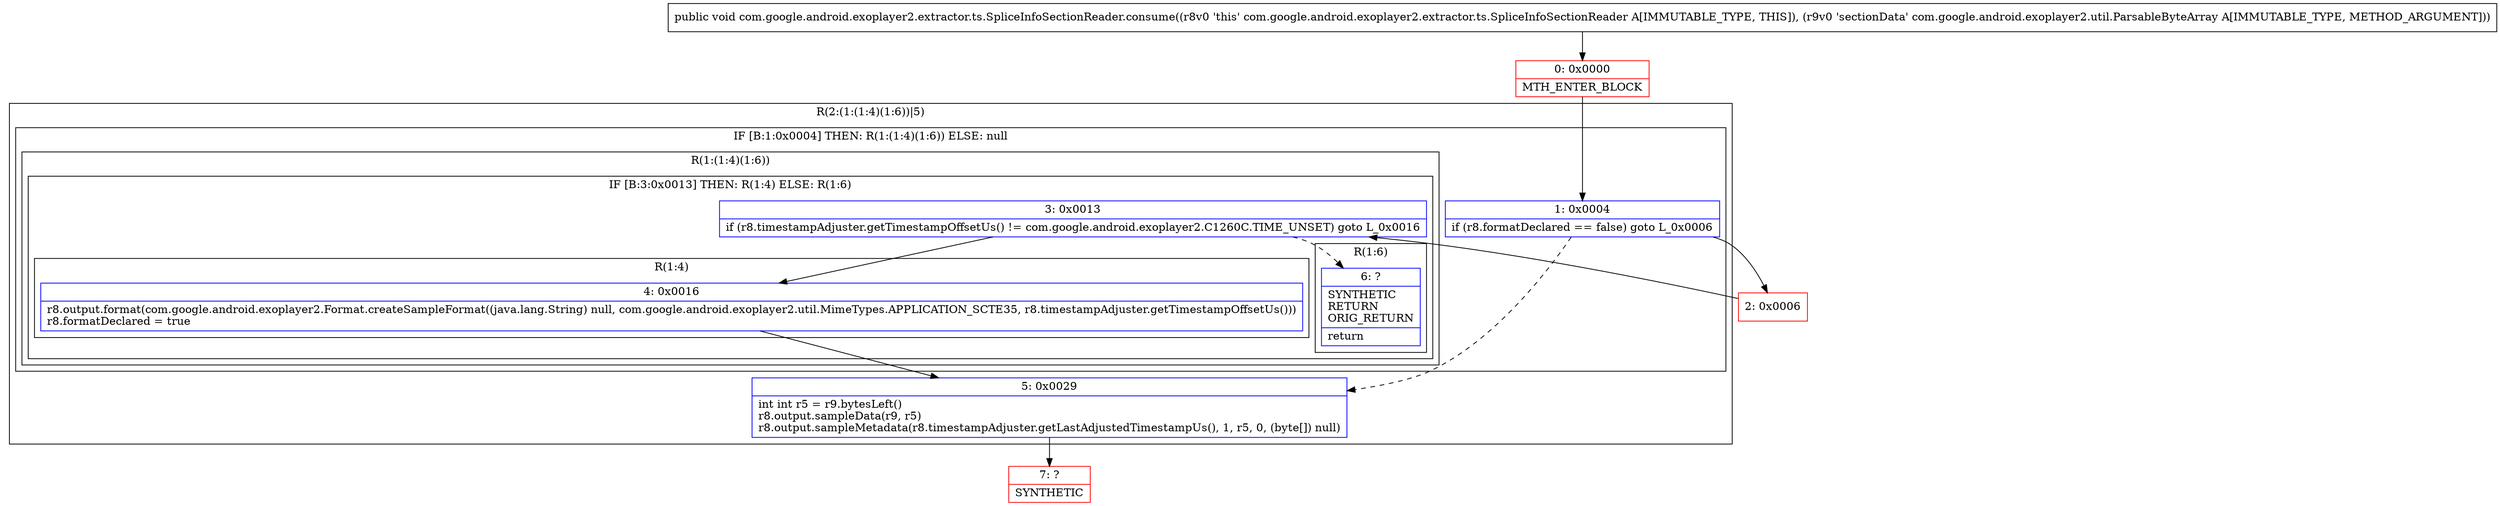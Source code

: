 digraph "CFG forcom.google.android.exoplayer2.extractor.ts.SpliceInfoSectionReader.consume(Lcom\/google\/android\/exoplayer2\/util\/ParsableByteArray;)V" {
subgraph cluster_Region_1171927595 {
label = "R(2:(1:(1:4)(1:6))|5)";
node [shape=record,color=blue];
subgraph cluster_IfRegion_231402735 {
label = "IF [B:1:0x0004] THEN: R(1:(1:4)(1:6)) ELSE: null";
node [shape=record,color=blue];
Node_1 [shape=record,label="{1\:\ 0x0004|if (r8.formatDeclared == false) goto L_0x0006\l}"];
subgraph cluster_Region_226406977 {
label = "R(1:(1:4)(1:6))";
node [shape=record,color=blue];
subgraph cluster_IfRegion_671528921 {
label = "IF [B:3:0x0013] THEN: R(1:4) ELSE: R(1:6)";
node [shape=record,color=blue];
Node_3 [shape=record,label="{3\:\ 0x0013|if (r8.timestampAdjuster.getTimestampOffsetUs() != com.google.android.exoplayer2.C1260C.TIME_UNSET) goto L_0x0016\l}"];
subgraph cluster_Region_1626766338 {
label = "R(1:4)";
node [shape=record,color=blue];
Node_4 [shape=record,label="{4\:\ 0x0016|r8.output.format(com.google.android.exoplayer2.Format.createSampleFormat((java.lang.String) null, com.google.android.exoplayer2.util.MimeTypes.APPLICATION_SCTE35, r8.timestampAdjuster.getTimestampOffsetUs()))\lr8.formatDeclared = true\l}"];
}
subgraph cluster_Region_973166951 {
label = "R(1:6)";
node [shape=record,color=blue];
Node_6 [shape=record,label="{6\:\ ?|SYNTHETIC\lRETURN\lORIG_RETURN\l|return\l}"];
}
}
}
}
Node_5 [shape=record,label="{5\:\ 0x0029|int int r5 = r9.bytesLeft()\lr8.output.sampleData(r9, r5)\lr8.output.sampleMetadata(r8.timestampAdjuster.getLastAdjustedTimestampUs(), 1, r5, 0, (byte[]) null)\l}"];
}
Node_0 [shape=record,color=red,label="{0\:\ 0x0000|MTH_ENTER_BLOCK\l}"];
Node_2 [shape=record,color=red,label="{2\:\ 0x0006}"];
Node_7 [shape=record,color=red,label="{7\:\ ?|SYNTHETIC\l}"];
MethodNode[shape=record,label="{public void com.google.android.exoplayer2.extractor.ts.SpliceInfoSectionReader.consume((r8v0 'this' com.google.android.exoplayer2.extractor.ts.SpliceInfoSectionReader A[IMMUTABLE_TYPE, THIS]), (r9v0 'sectionData' com.google.android.exoplayer2.util.ParsableByteArray A[IMMUTABLE_TYPE, METHOD_ARGUMENT])) }"];
MethodNode -> Node_0;
Node_1 -> Node_2;
Node_1 -> Node_5[style=dashed];
Node_3 -> Node_4;
Node_3 -> Node_6[style=dashed];
Node_4 -> Node_5;
Node_5 -> Node_7;
Node_0 -> Node_1;
Node_2 -> Node_3;
}

